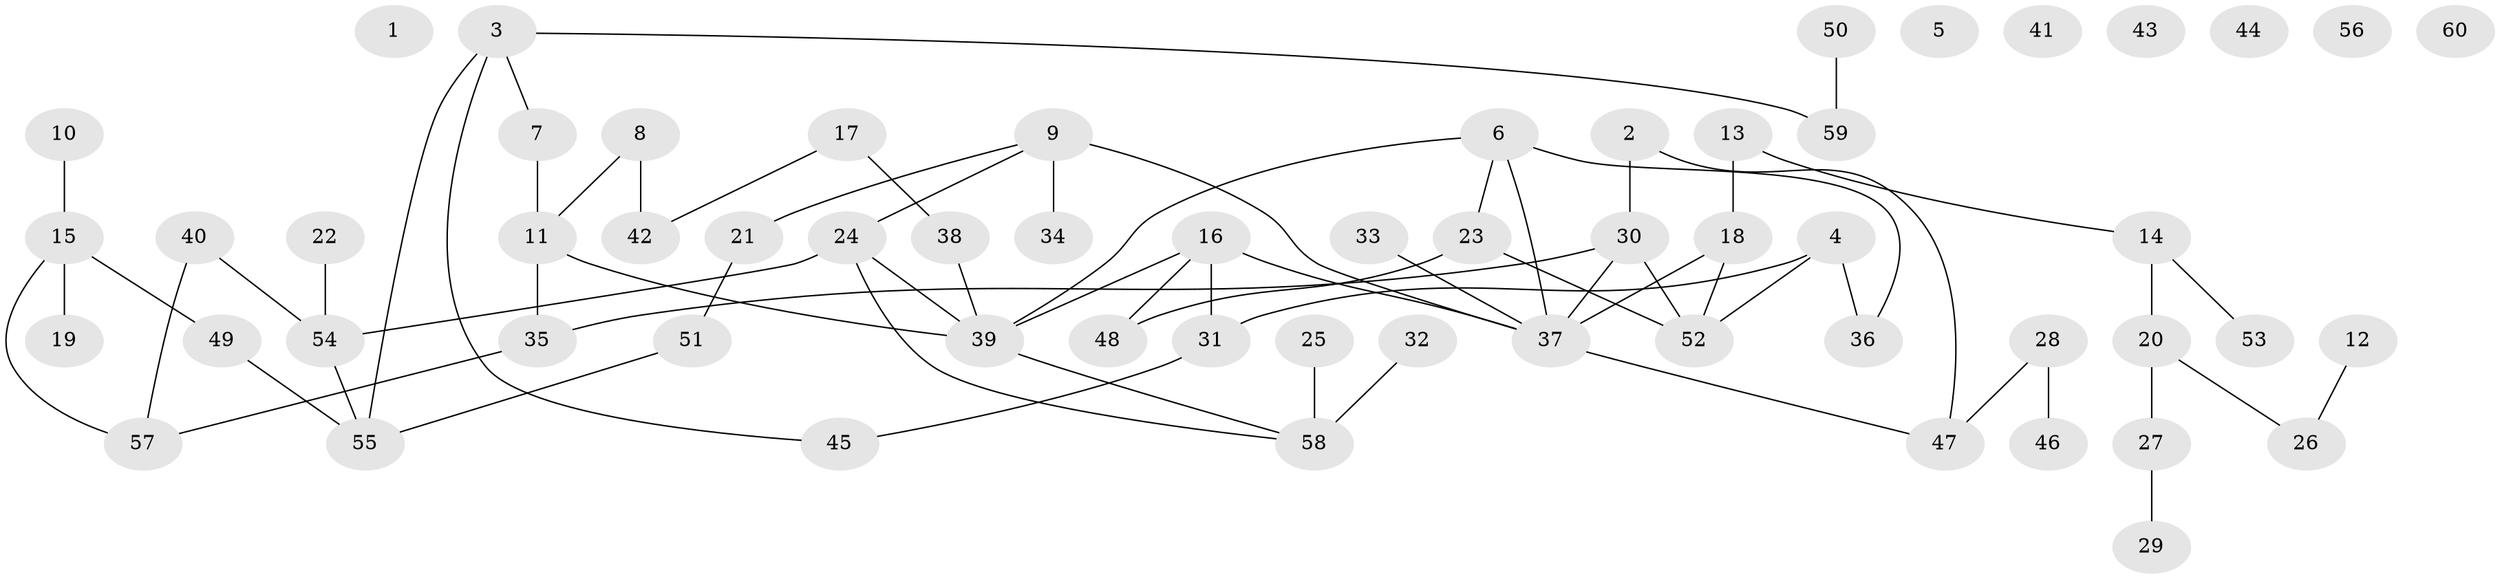 // coarse degree distribution, {0: 0.1794871794871795, 3: 0.1794871794871795, 4: 0.15384615384615385, 2: 0.1282051282051282, 5: 0.07692307692307693, 1: 0.23076923076923078, 7: 0.02564102564102564, 6: 0.02564102564102564}
// Generated by graph-tools (version 1.1) at 2025/41/03/06/25 10:41:22]
// undirected, 60 vertices, 68 edges
graph export_dot {
graph [start="1"]
  node [color=gray90,style=filled];
  1;
  2;
  3;
  4;
  5;
  6;
  7;
  8;
  9;
  10;
  11;
  12;
  13;
  14;
  15;
  16;
  17;
  18;
  19;
  20;
  21;
  22;
  23;
  24;
  25;
  26;
  27;
  28;
  29;
  30;
  31;
  32;
  33;
  34;
  35;
  36;
  37;
  38;
  39;
  40;
  41;
  42;
  43;
  44;
  45;
  46;
  47;
  48;
  49;
  50;
  51;
  52;
  53;
  54;
  55;
  56;
  57;
  58;
  59;
  60;
  2 -- 30;
  2 -- 47;
  3 -- 7;
  3 -- 45;
  3 -- 55;
  3 -- 59;
  4 -- 31;
  4 -- 36;
  4 -- 52;
  6 -- 23;
  6 -- 36;
  6 -- 37;
  6 -- 39;
  7 -- 11;
  8 -- 11;
  8 -- 42;
  9 -- 21;
  9 -- 24;
  9 -- 34;
  9 -- 37;
  10 -- 15;
  11 -- 35;
  11 -- 39;
  12 -- 26;
  13 -- 14;
  13 -- 18;
  14 -- 20;
  14 -- 53;
  15 -- 19;
  15 -- 49;
  15 -- 57;
  16 -- 31;
  16 -- 37;
  16 -- 39;
  16 -- 48;
  17 -- 38;
  17 -- 42;
  18 -- 37;
  18 -- 52;
  20 -- 26;
  20 -- 27;
  21 -- 51;
  22 -- 54;
  23 -- 48;
  23 -- 52;
  24 -- 39;
  24 -- 54;
  24 -- 58;
  25 -- 58;
  27 -- 29;
  28 -- 46;
  28 -- 47;
  30 -- 35;
  30 -- 37;
  30 -- 52;
  31 -- 45;
  32 -- 58;
  33 -- 37;
  35 -- 57;
  37 -- 47;
  38 -- 39;
  39 -- 58;
  40 -- 54;
  40 -- 57;
  49 -- 55;
  50 -- 59;
  51 -- 55;
  54 -- 55;
}
